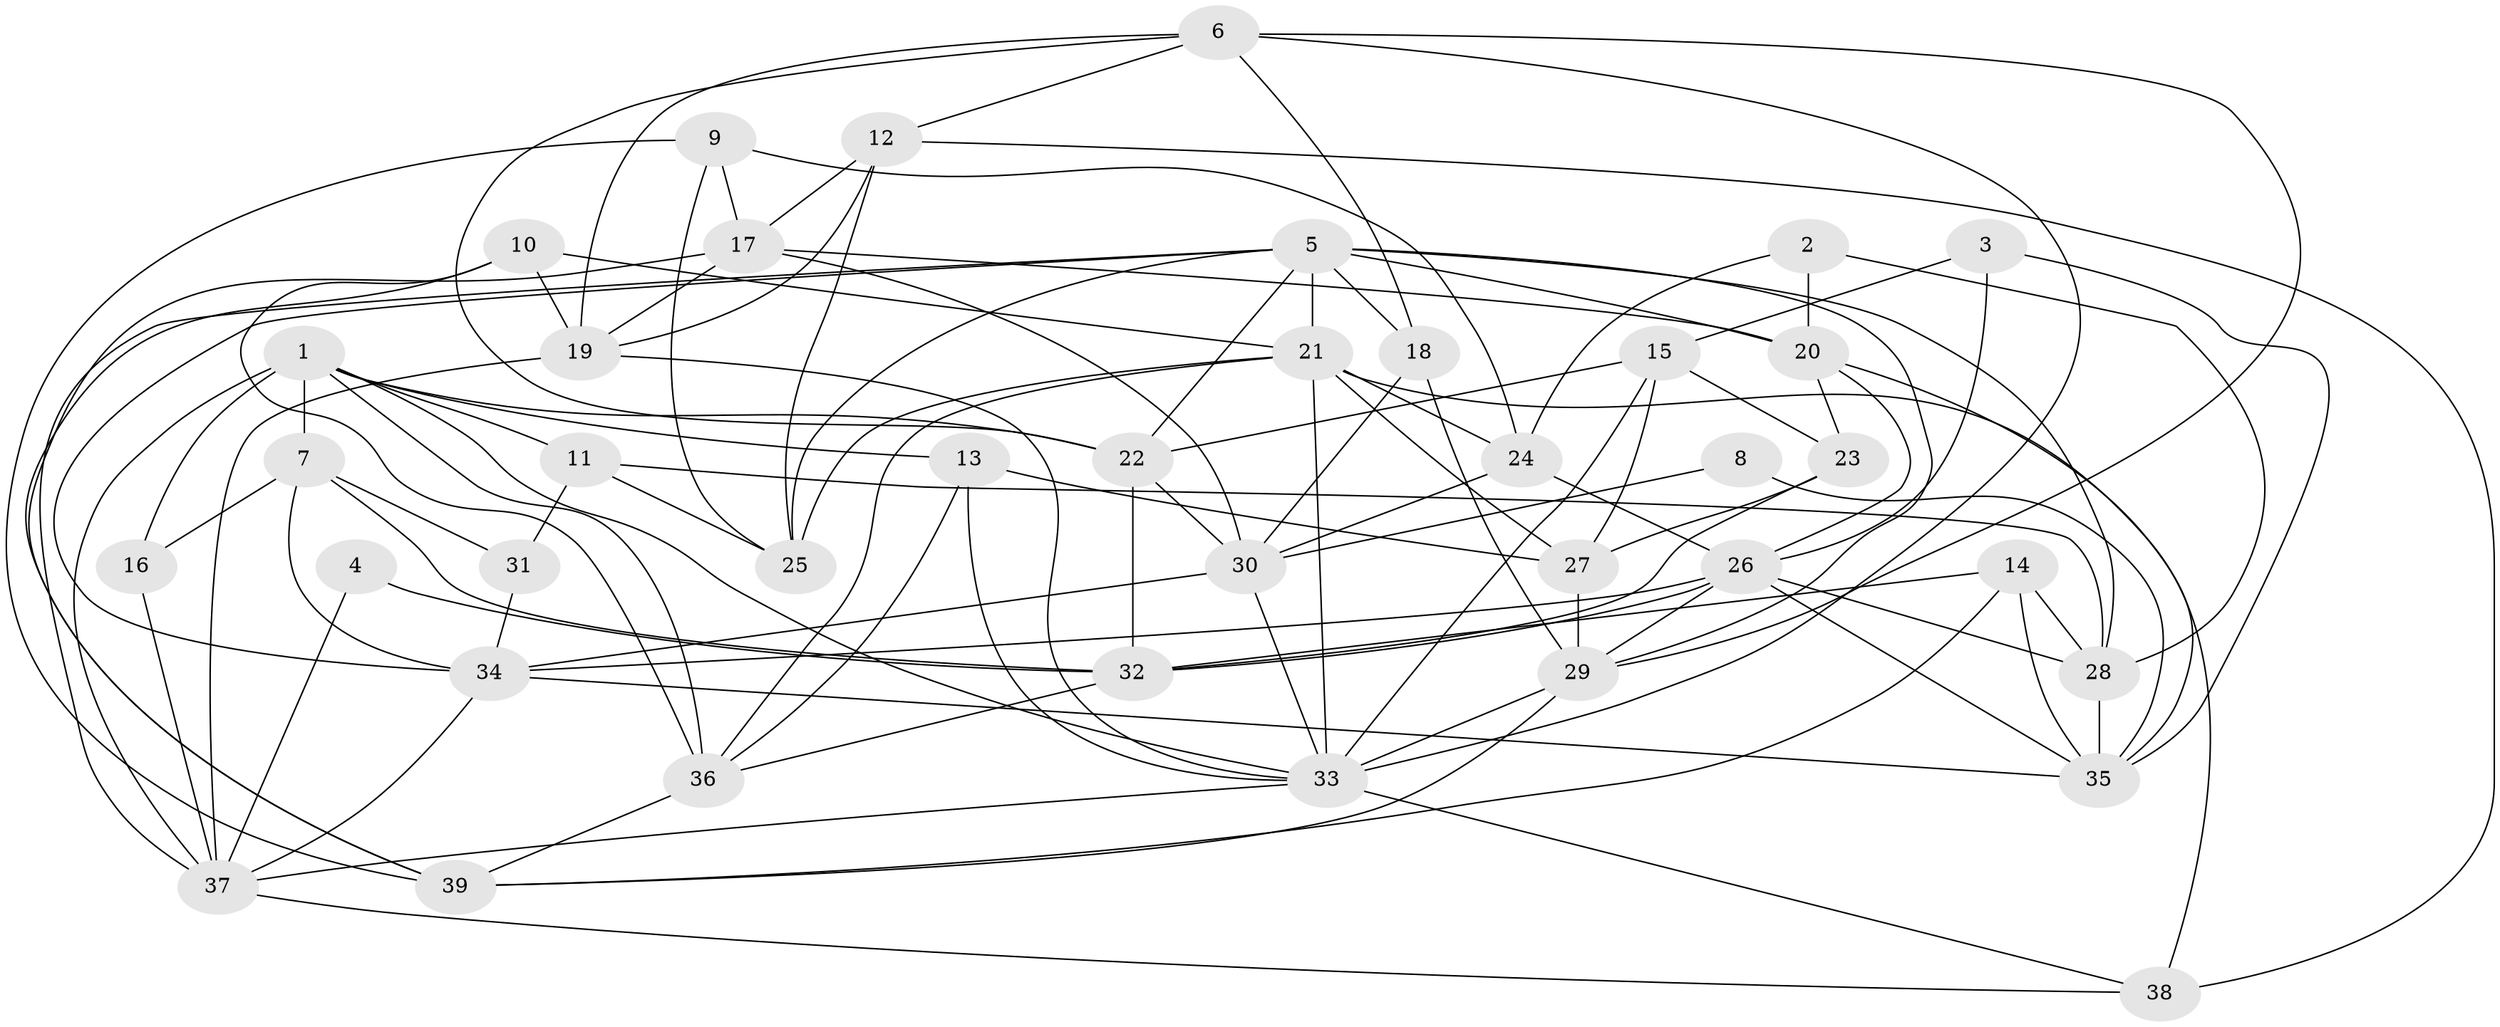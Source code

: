 // original degree distribution, {3: 0.2987012987012987, 2: 0.11688311688311688, 7: 0.05194805194805195, 4: 0.2987012987012987, 6: 0.09090909090909091, 5: 0.12987012987012986, 9: 0.012987012987012988}
// Generated by graph-tools (version 1.1) at 2025/26/03/09/25 03:26:14]
// undirected, 39 vertices, 106 edges
graph export_dot {
graph [start="1"]
  node [color=gray90,style=filled];
  1;
  2;
  3;
  4;
  5;
  6;
  7;
  8;
  9;
  10;
  11;
  12;
  13;
  14;
  15;
  16;
  17;
  18;
  19;
  20;
  21;
  22;
  23;
  24;
  25;
  26;
  27;
  28;
  29;
  30;
  31;
  32;
  33;
  34;
  35;
  36;
  37;
  38;
  39;
  1 -- 7 [weight=1.0];
  1 -- 11 [weight=1.0];
  1 -- 13 [weight=1.0];
  1 -- 16 [weight=1.0];
  1 -- 22 [weight=1.0];
  1 -- 33 [weight=1.0];
  1 -- 36 [weight=1.0];
  1 -- 37 [weight=2.0];
  2 -- 20 [weight=1.0];
  2 -- 24 [weight=1.0];
  2 -- 28 [weight=1.0];
  3 -- 15 [weight=1.0];
  3 -- 26 [weight=1.0];
  3 -- 35 [weight=1.0];
  4 -- 32 [weight=1.0];
  4 -- 37 [weight=1.0];
  5 -- 18 [weight=1.0];
  5 -- 20 [weight=2.0];
  5 -- 21 [weight=1.0];
  5 -- 22 [weight=1.0];
  5 -- 25 [weight=1.0];
  5 -- 28 [weight=1.0];
  5 -- 29 [weight=1.0];
  5 -- 34 [weight=2.0];
  5 -- 37 [weight=1.0];
  6 -- 12 [weight=1.0];
  6 -- 18 [weight=1.0];
  6 -- 19 [weight=1.0];
  6 -- 22 [weight=1.0];
  6 -- 29 [weight=1.0];
  6 -- 33 [weight=1.0];
  7 -- 16 [weight=1.0];
  7 -- 31 [weight=2.0];
  7 -- 32 [weight=1.0];
  7 -- 34 [weight=2.0];
  8 -- 30 [weight=1.0];
  8 -- 35 [weight=1.0];
  9 -- 17 [weight=1.0];
  9 -- 24 [weight=1.0];
  9 -- 25 [weight=1.0];
  9 -- 39 [weight=1.0];
  10 -- 19 [weight=1.0];
  10 -- 21 [weight=1.0];
  10 -- 36 [weight=1.0];
  10 -- 39 [weight=1.0];
  11 -- 25 [weight=1.0];
  11 -- 28 [weight=1.0];
  11 -- 31 [weight=1.0];
  12 -- 17 [weight=1.0];
  12 -- 19 [weight=1.0];
  12 -- 25 [weight=1.0];
  12 -- 38 [weight=1.0];
  13 -- 27 [weight=1.0];
  13 -- 33 [weight=1.0];
  13 -- 36 [weight=1.0];
  14 -- 28 [weight=1.0];
  14 -- 32 [weight=1.0];
  14 -- 35 [weight=1.0];
  14 -- 39 [weight=1.0];
  15 -- 22 [weight=1.0];
  15 -- 23 [weight=1.0];
  15 -- 27 [weight=1.0];
  15 -- 33 [weight=1.0];
  16 -- 37 [weight=1.0];
  17 -- 19 [weight=1.0];
  17 -- 20 [weight=1.0];
  17 -- 30 [weight=1.0];
  17 -- 39 [weight=1.0];
  18 -- 29 [weight=1.0];
  18 -- 30 [weight=1.0];
  19 -- 33 [weight=1.0];
  19 -- 37 [weight=1.0];
  20 -- 23 [weight=1.0];
  20 -- 26 [weight=1.0];
  20 -- 35 [weight=1.0];
  21 -- 24 [weight=1.0];
  21 -- 25 [weight=2.0];
  21 -- 27 [weight=1.0];
  21 -- 33 [weight=3.0];
  21 -- 36 [weight=1.0];
  21 -- 38 [weight=1.0];
  22 -- 30 [weight=1.0];
  22 -- 32 [weight=1.0];
  23 -- 27 [weight=1.0];
  23 -- 32 [weight=1.0];
  24 -- 26 [weight=1.0];
  24 -- 30 [weight=1.0];
  26 -- 28 [weight=1.0];
  26 -- 29 [weight=1.0];
  26 -- 32 [weight=1.0];
  26 -- 34 [weight=1.0];
  26 -- 35 [weight=1.0];
  27 -- 29 [weight=1.0];
  28 -- 35 [weight=1.0];
  29 -- 33 [weight=1.0];
  29 -- 39 [weight=1.0];
  30 -- 33 [weight=1.0];
  30 -- 34 [weight=1.0];
  31 -- 34 [weight=2.0];
  32 -- 36 [weight=1.0];
  33 -- 37 [weight=1.0];
  33 -- 38 [weight=1.0];
  34 -- 35 [weight=1.0];
  34 -- 37 [weight=1.0];
  36 -- 39 [weight=1.0];
  37 -- 38 [weight=1.0];
}
